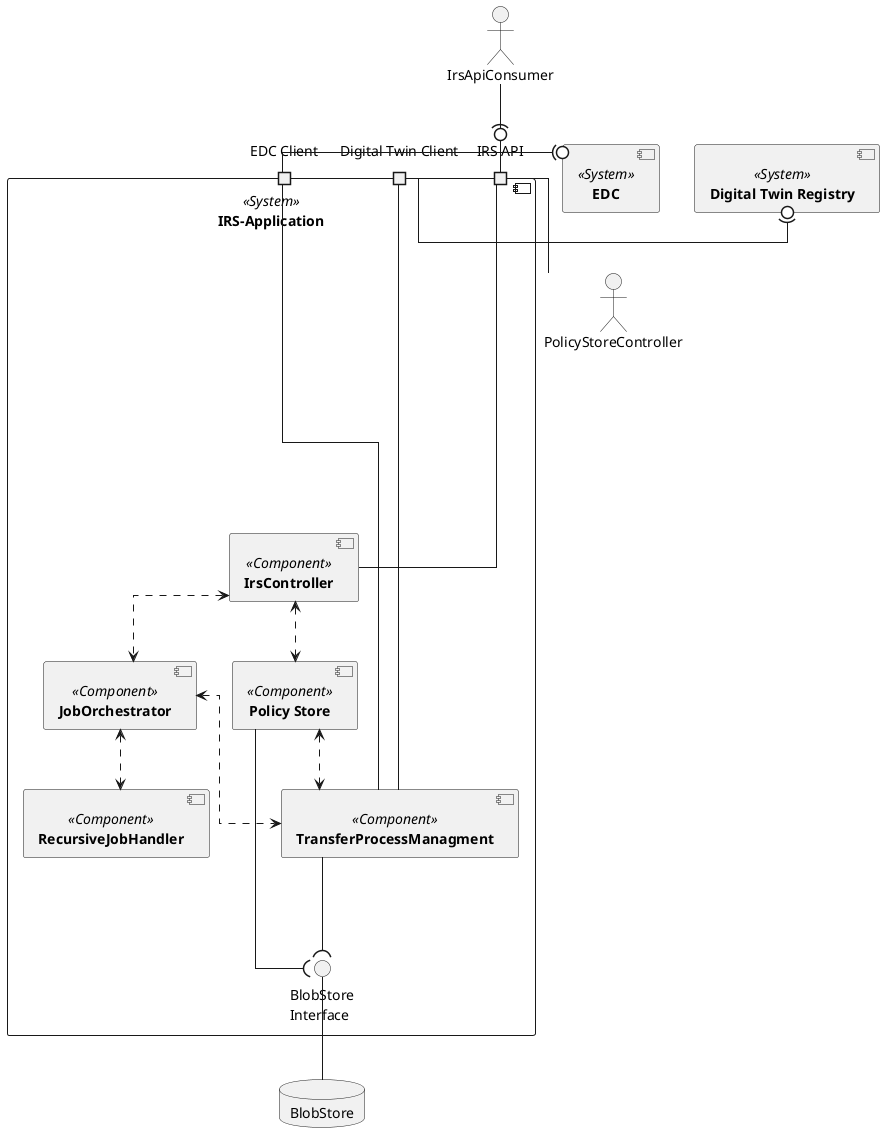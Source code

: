 @startuml
skinparam monochrome true
skinparam shadowing false
skinparam linetype ortho
skinparam defaultFontName "Architects daughter"


 component [**IRS-Application**] <<System>> as IRS {
    component [**RecursiveJobHandler**] <<Component>> as RecursiveJobHandler
    component [**IrsController**] <<Component>> as IrsController
    component [**JobOrchestrator**] <<Component>> as JobOrchestrator
    component [**TransferProcessManagment**] <<Component>> as TransferProcessManagement
    component [**Policy Store**] <<Component>> as PolicyStore

    port "IRS API" as API_PORT
    port "Digital Twin Client" as AAS_PORT
    port "EDC Client" as EDC_PORT

    () "BlobStore\nInterface" as StoreInterface


    IrsController <..> JobOrchestrator
    JobOrchestrator <..> TransferProcessManagement
    JobOrchestrator <..> RecursiveJobHandler
    TransferProcessManagement --( StoreInterface
    PolicyStore --( StoreInterface
    PolicyStore <..> TransferProcessManagement
    IrsController <..> PolicyStore


}
component [**Digital Twin Registry**] <<System>> as DTR
component [**EDC**] <<System>> as EDC
actor IrsApiConsumer
IrsController -up- API_PORT
PolicyStoreController -up- API_PORT
IrsApiConsumer -(0- API_PORT


TransferProcessManagement --- AAS_PORT
TransferProcessManagement --- EDC_PORT
AAS_PORT -(0 DTR
EDC_PORT -(0 EDC

database "BlobStore" as BlobStore
StoreInterface -down- BlobStore

@enduml